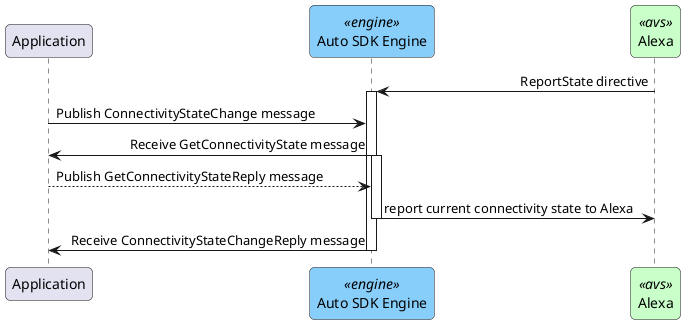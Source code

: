 @startuml

<style>
sequenceDiagram {
    .engine {
        BackgroundColor LightSkyBlue
        BorderColor CornflowerBlue
    }
    .avs {
        BackgroundColor TECHNOLOGY
        BorderColor Green
    }
}
</style>

skinparam roundcorner 10
skinparam sequenceMessageAlign direction

participant Application  order 10
participant "Auto SDK Engine" as AutoSDK <<engine>> order 20
participant "Alexa" as Alexa <<avs>> order 30

Alexa -> AutoSDK : ReportState directive
activate AutoSDK

Application -> AutoSDK : Publish ConnectivityStateChange message

AutoSDK -> Application : Receive GetConnectivityState message
activate AutoSDK
Application --> AutoSDK : Publish GetConnectivityStateReply message
AutoSDK -> Alexa : report current connectivity state to Alexa
deactivate AutoSDK

AutoSDK -> Application : Receive ConnectivityStateChangeReply message
deactivate AutoSDK

@enduml